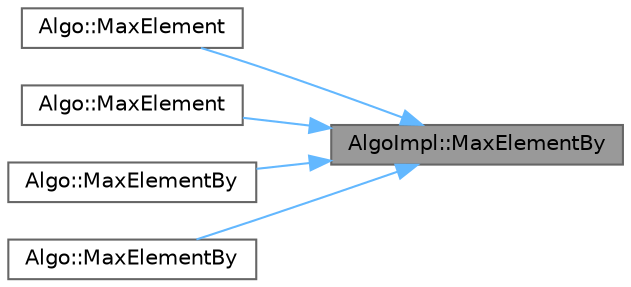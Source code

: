 digraph "AlgoImpl::MaxElementBy"
{
 // INTERACTIVE_SVG=YES
 // LATEX_PDF_SIZE
  bgcolor="transparent";
  edge [fontname=Helvetica,fontsize=10,labelfontname=Helvetica,labelfontsize=10];
  node [fontname=Helvetica,fontsize=10,shape=box,height=0.2,width=0.4];
  rankdir="RL";
  Node1 [id="Node000001",label="AlgoImpl::MaxElementBy",height=0.2,width=0.4,color="gray40", fillcolor="grey60", style="filled", fontcolor="black",tooltip=" "];
  Node1 -> Node2 [id="edge1_Node000001_Node000002",dir="back",color="steelblue1",style="solid",tooltip=" "];
  Node2 [id="Node000002",label="Algo::MaxElement",height=0.2,width=0.4,color="grey40", fillcolor="white", style="filled",URL="$db/d33/namespaceAlgo.html#a491fe22aac826da8e5e6ad40babbd34a",tooltip="Returns a pointer to the maximum element in a range."];
  Node1 -> Node3 [id="edge2_Node000001_Node000003",dir="back",color="steelblue1",style="solid",tooltip=" "];
  Node3 [id="Node000003",label="Algo::MaxElement",height=0.2,width=0.4,color="grey40", fillcolor="white", style="filled",URL="$db/d33/namespaceAlgo.html#aaadc00ae65d57940ef8c93ed4b0b630b",tooltip="Returns a pointer to the maximum element in a range with a user-defined binary comparator."];
  Node1 -> Node4 [id="edge3_Node000001_Node000004",dir="back",color="steelblue1",style="solid",tooltip=" "];
  Node4 [id="Node000004",label="Algo::MaxElementBy",height=0.2,width=0.4,color="grey40", fillcolor="white", style="filled",URL="$db/d33/namespaceAlgo.html#aca5e76dc2c5445796990056431cc7d77",tooltip="Returns a pointer to the maximum element in a range with a user-defined binary comparator."];
  Node1 -> Node5 [id="edge4_Node000001_Node000005",dir="back",color="steelblue1",style="solid",tooltip=" "];
  Node5 [id="Node000005",label="Algo::MaxElementBy",height=0.2,width=0.4,color="grey40", fillcolor="white", style="filled",URL="$db/d33/namespaceAlgo.html#aee51752fffb953ba807268d58a01d7ce",tooltip="Returns a pointer to the maximum element in a range with a user-defined binary comparator."];
}
